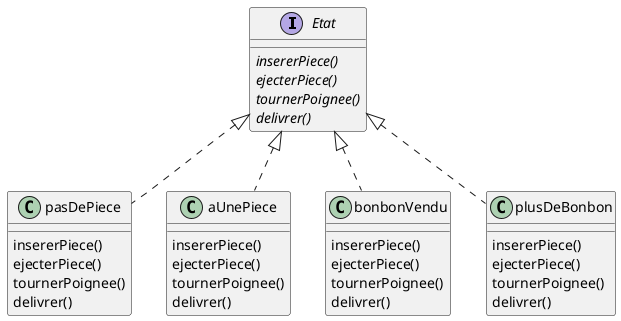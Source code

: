 @startuml

'-----------------------------------
' UML patterns illustrated
' JMB 2014
'-----------------------------------

interface Etat
Etat : {abstract} insererPiece()
Etat : {abstract} ejecterPiece()
Etat : {abstract} tournerPoignee()
Etat : {abstract} delivrer()

class pasDePiece implements Etat
class aUnePiece implements Etat
class bonbonVendu implements Etat
class plusDeBonbon  implements Etat

pasDePiece : insererPiece()
pasDePiece : ejecterPiece()
pasDePiece : tournerPoignee()
pasDePiece : delivrer()

aUnePiece : insererPiece()
aUnePiece : ejecterPiece()
aUnePiece : tournerPoignee()
aUnePiece : delivrer()

bonbonVendu : insererPiece()
bonbonVendu : ejecterPiece()
bonbonVendu : tournerPoignee()
bonbonVendu : delivrer()

plusDeBonbon : insererPiece()
plusDeBonbon : ejecterPiece()
plusDeBonbon : tournerPoignee()
plusDeBonbon : delivrer()

@enduml
